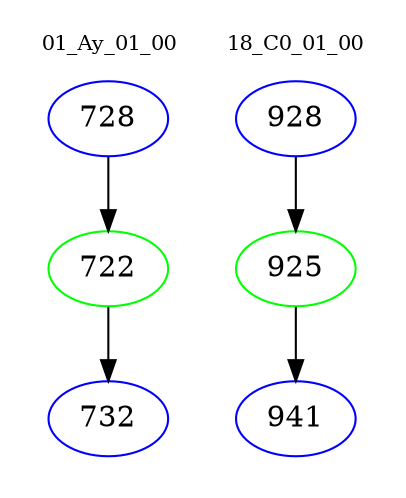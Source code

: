 digraph{
subgraph cluster_0 {
color = white
label = "01_Ay_01_00";
fontsize=10;
T0_728 [label="728", color="blue"]
T0_728 -> T0_722 [color="black"]
T0_722 [label="722", color="green"]
T0_722 -> T0_732 [color="black"]
T0_732 [label="732", color="blue"]
}
subgraph cluster_1 {
color = white
label = "18_C0_01_00";
fontsize=10;
T1_928 [label="928", color="blue"]
T1_928 -> T1_925 [color="black"]
T1_925 [label="925", color="green"]
T1_925 -> T1_941 [color="black"]
T1_941 [label="941", color="blue"]
}
}

